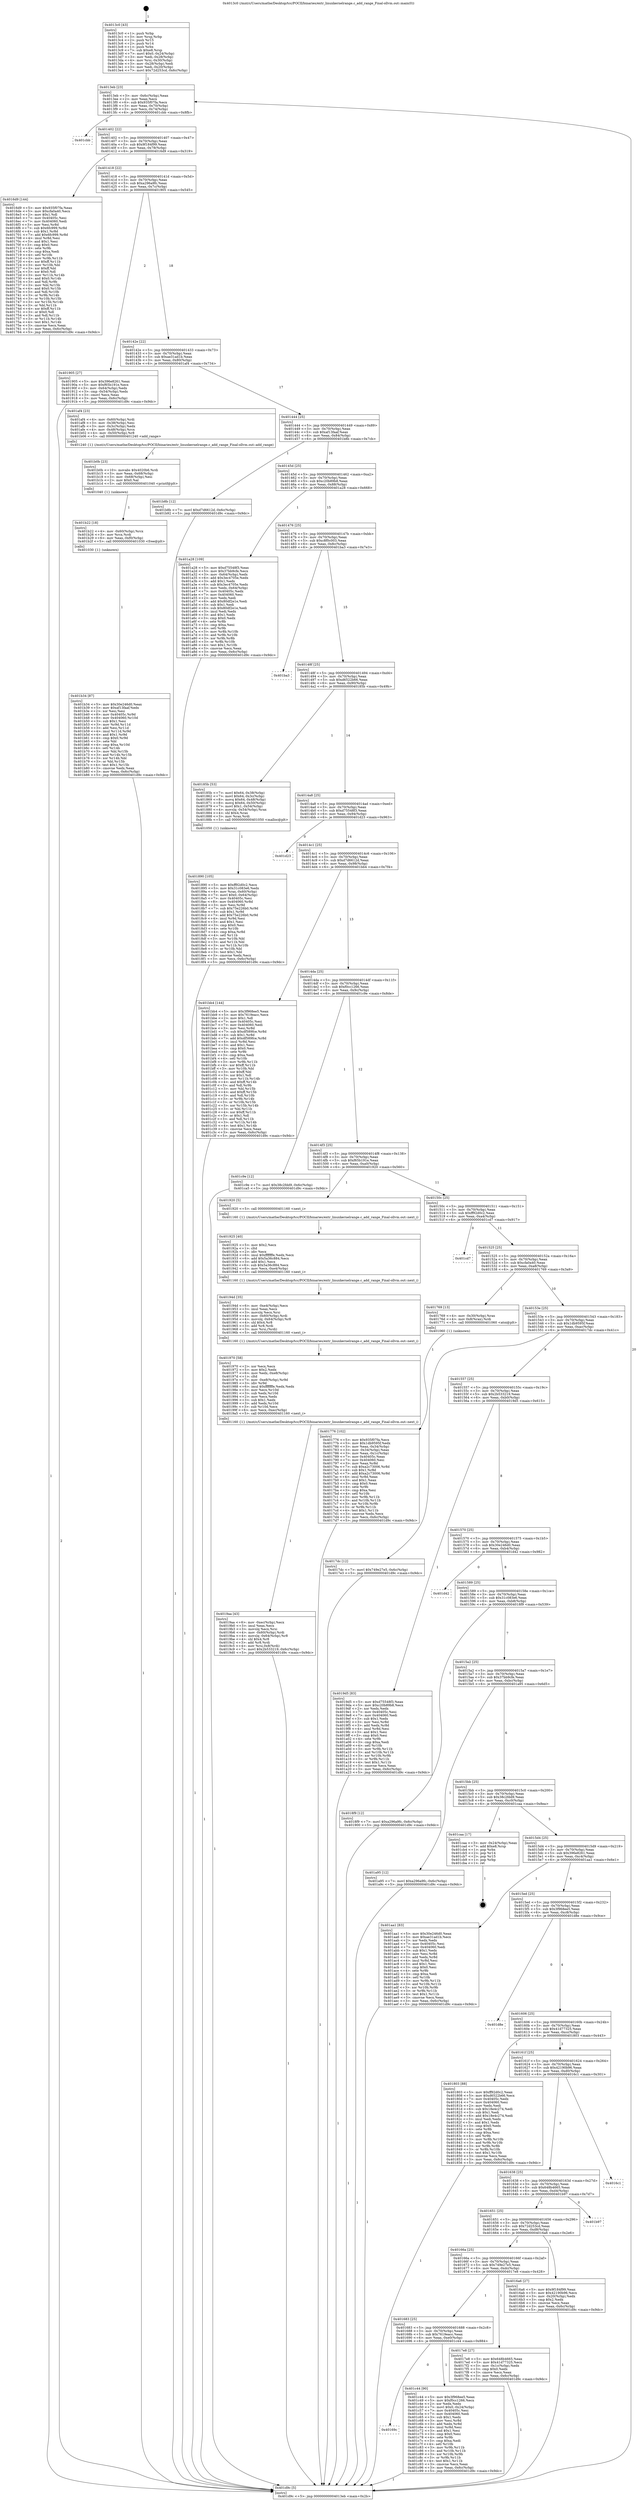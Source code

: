 digraph "0x4013c0" {
  label = "0x4013c0 (/mnt/c/Users/mathe/Desktop/tcc/POCII/binaries/extr_linuxkernelrange.c_add_range_Final-ollvm.out::main(0))"
  labelloc = "t"
  node[shape=record]

  Entry [label="",width=0.3,height=0.3,shape=circle,fillcolor=black,style=filled]
  "0x4013eb" [label="{
     0x4013eb [23]\l
     | [instrs]\l
     &nbsp;&nbsp;0x4013eb \<+3\>: mov -0x6c(%rbp),%eax\l
     &nbsp;&nbsp;0x4013ee \<+2\>: mov %eax,%ecx\l
     &nbsp;&nbsp;0x4013f0 \<+6\>: sub $0x935f07fa,%ecx\l
     &nbsp;&nbsp;0x4013f6 \<+3\>: mov %eax,-0x70(%rbp)\l
     &nbsp;&nbsp;0x4013f9 \<+3\>: mov %ecx,-0x74(%rbp)\l
     &nbsp;&nbsp;0x4013fc \<+6\>: je 0000000000401cbb \<main+0x8fb\>\l
  }"]
  "0x401cbb" [label="{
     0x401cbb\l
  }", style=dashed]
  "0x401402" [label="{
     0x401402 [22]\l
     | [instrs]\l
     &nbsp;&nbsp;0x401402 \<+5\>: jmp 0000000000401407 \<main+0x47\>\l
     &nbsp;&nbsp;0x401407 \<+3\>: mov -0x70(%rbp),%eax\l
     &nbsp;&nbsp;0x40140a \<+5\>: sub $0x9f184f99,%eax\l
     &nbsp;&nbsp;0x40140f \<+3\>: mov %eax,-0x78(%rbp)\l
     &nbsp;&nbsp;0x401412 \<+6\>: je 00000000004016d9 \<main+0x319\>\l
  }"]
  Exit [label="",width=0.3,height=0.3,shape=circle,fillcolor=black,style=filled,peripheries=2]
  "0x4016d9" [label="{
     0x4016d9 [144]\l
     | [instrs]\l
     &nbsp;&nbsp;0x4016d9 \<+5\>: mov $0x935f07fa,%eax\l
     &nbsp;&nbsp;0x4016de \<+5\>: mov $0xcfa0a40,%ecx\l
     &nbsp;&nbsp;0x4016e3 \<+2\>: mov $0x1,%dl\l
     &nbsp;&nbsp;0x4016e5 \<+7\>: mov 0x40405c,%esi\l
     &nbsp;&nbsp;0x4016ec \<+7\>: mov 0x404060,%edi\l
     &nbsp;&nbsp;0x4016f3 \<+3\>: mov %esi,%r8d\l
     &nbsp;&nbsp;0x4016f6 \<+7\>: sub $0x6fc999,%r8d\l
     &nbsp;&nbsp;0x4016fd \<+4\>: sub $0x1,%r8d\l
     &nbsp;&nbsp;0x401701 \<+7\>: add $0x6fc999,%r8d\l
     &nbsp;&nbsp;0x401708 \<+4\>: imul %r8d,%esi\l
     &nbsp;&nbsp;0x40170c \<+3\>: and $0x1,%esi\l
     &nbsp;&nbsp;0x40170f \<+3\>: cmp $0x0,%esi\l
     &nbsp;&nbsp;0x401712 \<+4\>: sete %r9b\l
     &nbsp;&nbsp;0x401716 \<+3\>: cmp $0xa,%edi\l
     &nbsp;&nbsp;0x401719 \<+4\>: setl %r10b\l
     &nbsp;&nbsp;0x40171d \<+3\>: mov %r9b,%r11b\l
     &nbsp;&nbsp;0x401720 \<+4\>: xor $0xff,%r11b\l
     &nbsp;&nbsp;0x401724 \<+3\>: mov %r10b,%bl\l
     &nbsp;&nbsp;0x401727 \<+3\>: xor $0xff,%bl\l
     &nbsp;&nbsp;0x40172a \<+3\>: xor $0x0,%dl\l
     &nbsp;&nbsp;0x40172d \<+3\>: mov %r11b,%r14b\l
     &nbsp;&nbsp;0x401730 \<+4\>: and $0x0,%r14b\l
     &nbsp;&nbsp;0x401734 \<+3\>: and %dl,%r9b\l
     &nbsp;&nbsp;0x401737 \<+3\>: mov %bl,%r15b\l
     &nbsp;&nbsp;0x40173a \<+4\>: and $0x0,%r15b\l
     &nbsp;&nbsp;0x40173e \<+3\>: and %dl,%r10b\l
     &nbsp;&nbsp;0x401741 \<+3\>: or %r9b,%r14b\l
     &nbsp;&nbsp;0x401744 \<+3\>: or %r10b,%r15b\l
     &nbsp;&nbsp;0x401747 \<+3\>: xor %r15b,%r14b\l
     &nbsp;&nbsp;0x40174a \<+3\>: or %bl,%r11b\l
     &nbsp;&nbsp;0x40174d \<+4\>: xor $0xff,%r11b\l
     &nbsp;&nbsp;0x401751 \<+3\>: or $0x0,%dl\l
     &nbsp;&nbsp;0x401754 \<+3\>: and %dl,%r11b\l
     &nbsp;&nbsp;0x401757 \<+3\>: or %r11b,%r14b\l
     &nbsp;&nbsp;0x40175a \<+4\>: test $0x1,%r14b\l
     &nbsp;&nbsp;0x40175e \<+3\>: cmovne %ecx,%eax\l
     &nbsp;&nbsp;0x401761 \<+3\>: mov %eax,-0x6c(%rbp)\l
     &nbsp;&nbsp;0x401764 \<+5\>: jmp 0000000000401d9c \<main+0x9dc\>\l
  }"]
  "0x401418" [label="{
     0x401418 [22]\l
     | [instrs]\l
     &nbsp;&nbsp;0x401418 \<+5\>: jmp 000000000040141d \<main+0x5d\>\l
     &nbsp;&nbsp;0x40141d \<+3\>: mov -0x70(%rbp),%eax\l
     &nbsp;&nbsp;0x401420 \<+5\>: sub $0xa296a9fc,%eax\l
     &nbsp;&nbsp;0x401425 \<+3\>: mov %eax,-0x7c(%rbp)\l
     &nbsp;&nbsp;0x401428 \<+6\>: je 0000000000401905 \<main+0x545\>\l
  }"]
  "0x40169c" [label="{
     0x40169c\l
  }", style=dashed]
  "0x401905" [label="{
     0x401905 [27]\l
     | [instrs]\l
     &nbsp;&nbsp;0x401905 \<+5\>: mov $0x396e8261,%eax\l
     &nbsp;&nbsp;0x40190a \<+5\>: mov $0xf65b191e,%ecx\l
     &nbsp;&nbsp;0x40190f \<+3\>: mov -0x64(%rbp),%edx\l
     &nbsp;&nbsp;0x401912 \<+3\>: cmp -0x54(%rbp),%edx\l
     &nbsp;&nbsp;0x401915 \<+3\>: cmovl %ecx,%eax\l
     &nbsp;&nbsp;0x401918 \<+3\>: mov %eax,-0x6c(%rbp)\l
     &nbsp;&nbsp;0x40191b \<+5\>: jmp 0000000000401d9c \<main+0x9dc\>\l
  }"]
  "0x40142e" [label="{
     0x40142e [22]\l
     | [instrs]\l
     &nbsp;&nbsp;0x40142e \<+5\>: jmp 0000000000401433 \<main+0x73\>\l
     &nbsp;&nbsp;0x401433 \<+3\>: mov -0x70(%rbp),%eax\l
     &nbsp;&nbsp;0x401436 \<+5\>: sub $0xae31ad1b,%eax\l
     &nbsp;&nbsp;0x40143b \<+3\>: mov %eax,-0x80(%rbp)\l
     &nbsp;&nbsp;0x40143e \<+6\>: je 0000000000401af4 \<main+0x734\>\l
  }"]
  "0x401c44" [label="{
     0x401c44 [90]\l
     | [instrs]\l
     &nbsp;&nbsp;0x401c44 \<+5\>: mov $0x3f968ee5,%eax\l
     &nbsp;&nbsp;0x401c49 \<+5\>: mov $0xf0cc1266,%ecx\l
     &nbsp;&nbsp;0x401c4e \<+2\>: xor %edx,%edx\l
     &nbsp;&nbsp;0x401c50 \<+7\>: movl $0x0,-0x24(%rbp)\l
     &nbsp;&nbsp;0x401c57 \<+7\>: mov 0x40405c,%esi\l
     &nbsp;&nbsp;0x401c5e \<+7\>: mov 0x404060,%edi\l
     &nbsp;&nbsp;0x401c65 \<+3\>: sub $0x1,%edx\l
     &nbsp;&nbsp;0x401c68 \<+3\>: mov %esi,%r8d\l
     &nbsp;&nbsp;0x401c6b \<+3\>: add %edx,%r8d\l
     &nbsp;&nbsp;0x401c6e \<+4\>: imul %r8d,%esi\l
     &nbsp;&nbsp;0x401c72 \<+3\>: and $0x1,%esi\l
     &nbsp;&nbsp;0x401c75 \<+3\>: cmp $0x0,%esi\l
     &nbsp;&nbsp;0x401c78 \<+4\>: sete %r9b\l
     &nbsp;&nbsp;0x401c7c \<+3\>: cmp $0xa,%edi\l
     &nbsp;&nbsp;0x401c7f \<+4\>: setl %r10b\l
     &nbsp;&nbsp;0x401c83 \<+3\>: mov %r9b,%r11b\l
     &nbsp;&nbsp;0x401c86 \<+3\>: and %r10b,%r11b\l
     &nbsp;&nbsp;0x401c89 \<+3\>: xor %r10b,%r9b\l
     &nbsp;&nbsp;0x401c8c \<+3\>: or %r9b,%r11b\l
     &nbsp;&nbsp;0x401c8f \<+4\>: test $0x1,%r11b\l
     &nbsp;&nbsp;0x401c93 \<+3\>: cmovne %ecx,%eax\l
     &nbsp;&nbsp;0x401c96 \<+3\>: mov %eax,-0x6c(%rbp)\l
     &nbsp;&nbsp;0x401c99 \<+5\>: jmp 0000000000401d9c \<main+0x9dc\>\l
  }"]
  "0x401af4" [label="{
     0x401af4 [23]\l
     | [instrs]\l
     &nbsp;&nbsp;0x401af4 \<+4\>: mov -0x60(%rbp),%rdi\l
     &nbsp;&nbsp;0x401af8 \<+3\>: mov -0x38(%rbp),%esi\l
     &nbsp;&nbsp;0x401afb \<+3\>: mov -0x3c(%rbp),%edx\l
     &nbsp;&nbsp;0x401afe \<+4\>: mov -0x48(%rbp),%rcx\l
     &nbsp;&nbsp;0x401b02 \<+4\>: mov -0x50(%rbp),%r8\l
     &nbsp;&nbsp;0x401b06 \<+5\>: call 0000000000401240 \<add_range\>\l
     | [calls]\l
     &nbsp;&nbsp;0x401240 \{1\} (/mnt/c/Users/mathe/Desktop/tcc/POCII/binaries/extr_linuxkernelrange.c_add_range_Final-ollvm.out::add_range)\l
  }"]
  "0x401444" [label="{
     0x401444 [25]\l
     | [instrs]\l
     &nbsp;&nbsp;0x401444 \<+5\>: jmp 0000000000401449 \<main+0x89\>\l
     &nbsp;&nbsp;0x401449 \<+3\>: mov -0x70(%rbp),%eax\l
     &nbsp;&nbsp;0x40144c \<+5\>: sub $0xaf13faaf,%eax\l
     &nbsp;&nbsp;0x401451 \<+6\>: mov %eax,-0x84(%rbp)\l
     &nbsp;&nbsp;0x401457 \<+6\>: je 0000000000401b8b \<main+0x7cb\>\l
  }"]
  "0x401b34" [label="{
     0x401b34 [87]\l
     | [instrs]\l
     &nbsp;&nbsp;0x401b34 \<+5\>: mov $0x30e246d0,%eax\l
     &nbsp;&nbsp;0x401b39 \<+5\>: mov $0xaf13faaf,%edx\l
     &nbsp;&nbsp;0x401b3e \<+2\>: xor %esi,%esi\l
     &nbsp;&nbsp;0x401b40 \<+8\>: mov 0x40405c,%r9d\l
     &nbsp;&nbsp;0x401b48 \<+8\>: mov 0x404060,%r10d\l
     &nbsp;&nbsp;0x401b50 \<+3\>: sub $0x1,%esi\l
     &nbsp;&nbsp;0x401b53 \<+3\>: mov %r9d,%r11d\l
     &nbsp;&nbsp;0x401b56 \<+3\>: add %esi,%r11d\l
     &nbsp;&nbsp;0x401b59 \<+4\>: imul %r11d,%r9d\l
     &nbsp;&nbsp;0x401b5d \<+4\>: and $0x1,%r9d\l
     &nbsp;&nbsp;0x401b61 \<+4\>: cmp $0x0,%r9d\l
     &nbsp;&nbsp;0x401b65 \<+3\>: sete %bl\l
     &nbsp;&nbsp;0x401b68 \<+4\>: cmp $0xa,%r10d\l
     &nbsp;&nbsp;0x401b6c \<+4\>: setl %r14b\l
     &nbsp;&nbsp;0x401b70 \<+3\>: mov %bl,%r15b\l
     &nbsp;&nbsp;0x401b73 \<+3\>: and %r14b,%r15b\l
     &nbsp;&nbsp;0x401b76 \<+3\>: xor %r14b,%bl\l
     &nbsp;&nbsp;0x401b79 \<+3\>: or %bl,%r15b\l
     &nbsp;&nbsp;0x401b7c \<+4\>: test $0x1,%r15b\l
     &nbsp;&nbsp;0x401b80 \<+3\>: cmovne %edx,%eax\l
     &nbsp;&nbsp;0x401b83 \<+3\>: mov %eax,-0x6c(%rbp)\l
     &nbsp;&nbsp;0x401b86 \<+5\>: jmp 0000000000401d9c \<main+0x9dc\>\l
  }"]
  "0x401b8b" [label="{
     0x401b8b [12]\l
     | [instrs]\l
     &nbsp;&nbsp;0x401b8b \<+7\>: movl $0xd7d6612d,-0x6c(%rbp)\l
     &nbsp;&nbsp;0x401b92 \<+5\>: jmp 0000000000401d9c \<main+0x9dc\>\l
  }"]
  "0x40145d" [label="{
     0x40145d [25]\l
     | [instrs]\l
     &nbsp;&nbsp;0x40145d \<+5\>: jmp 0000000000401462 \<main+0xa2\>\l
     &nbsp;&nbsp;0x401462 \<+3\>: mov -0x70(%rbp),%eax\l
     &nbsp;&nbsp;0x401465 \<+5\>: sub $0xc20b89b8,%eax\l
     &nbsp;&nbsp;0x40146a \<+6\>: mov %eax,-0x88(%rbp)\l
     &nbsp;&nbsp;0x401470 \<+6\>: je 0000000000401a28 \<main+0x668\>\l
  }"]
  "0x401b22" [label="{
     0x401b22 [18]\l
     | [instrs]\l
     &nbsp;&nbsp;0x401b22 \<+4\>: mov -0x60(%rbp),%rcx\l
     &nbsp;&nbsp;0x401b26 \<+3\>: mov %rcx,%rdi\l
     &nbsp;&nbsp;0x401b29 \<+6\>: mov %eax,-0xf0(%rbp)\l
     &nbsp;&nbsp;0x401b2f \<+5\>: call 0000000000401030 \<free@plt\>\l
     | [calls]\l
     &nbsp;&nbsp;0x401030 \{1\} (unknown)\l
  }"]
  "0x401a28" [label="{
     0x401a28 [109]\l
     | [instrs]\l
     &nbsp;&nbsp;0x401a28 \<+5\>: mov $0xd75548f3,%eax\l
     &nbsp;&nbsp;0x401a2d \<+5\>: mov $0x37bb9cfe,%ecx\l
     &nbsp;&nbsp;0x401a32 \<+3\>: mov -0x64(%rbp),%edx\l
     &nbsp;&nbsp;0x401a35 \<+6\>: add $0x3ec4705e,%edx\l
     &nbsp;&nbsp;0x401a3b \<+3\>: add $0x1,%edx\l
     &nbsp;&nbsp;0x401a3e \<+6\>: sub $0x3ec4705e,%edx\l
     &nbsp;&nbsp;0x401a44 \<+3\>: mov %edx,-0x64(%rbp)\l
     &nbsp;&nbsp;0x401a47 \<+7\>: mov 0x40405c,%edx\l
     &nbsp;&nbsp;0x401a4e \<+7\>: mov 0x404060,%esi\l
     &nbsp;&nbsp;0x401a55 \<+2\>: mov %edx,%edi\l
     &nbsp;&nbsp;0x401a57 \<+6\>: add $0x80df2e1e,%edi\l
     &nbsp;&nbsp;0x401a5d \<+3\>: sub $0x1,%edi\l
     &nbsp;&nbsp;0x401a60 \<+6\>: sub $0x80df2e1e,%edi\l
     &nbsp;&nbsp;0x401a66 \<+3\>: imul %edi,%edx\l
     &nbsp;&nbsp;0x401a69 \<+3\>: and $0x1,%edx\l
     &nbsp;&nbsp;0x401a6c \<+3\>: cmp $0x0,%edx\l
     &nbsp;&nbsp;0x401a6f \<+4\>: sete %r8b\l
     &nbsp;&nbsp;0x401a73 \<+3\>: cmp $0xa,%esi\l
     &nbsp;&nbsp;0x401a76 \<+4\>: setl %r9b\l
     &nbsp;&nbsp;0x401a7a \<+3\>: mov %r8b,%r10b\l
     &nbsp;&nbsp;0x401a7d \<+3\>: and %r9b,%r10b\l
     &nbsp;&nbsp;0x401a80 \<+3\>: xor %r9b,%r8b\l
     &nbsp;&nbsp;0x401a83 \<+3\>: or %r8b,%r10b\l
     &nbsp;&nbsp;0x401a86 \<+4\>: test $0x1,%r10b\l
     &nbsp;&nbsp;0x401a8a \<+3\>: cmovne %ecx,%eax\l
     &nbsp;&nbsp;0x401a8d \<+3\>: mov %eax,-0x6c(%rbp)\l
     &nbsp;&nbsp;0x401a90 \<+5\>: jmp 0000000000401d9c \<main+0x9dc\>\l
  }"]
  "0x401476" [label="{
     0x401476 [25]\l
     | [instrs]\l
     &nbsp;&nbsp;0x401476 \<+5\>: jmp 000000000040147b \<main+0xbb\>\l
     &nbsp;&nbsp;0x40147b \<+3\>: mov -0x70(%rbp),%eax\l
     &nbsp;&nbsp;0x40147e \<+5\>: sub $0xc8f0c003,%eax\l
     &nbsp;&nbsp;0x401483 \<+6\>: mov %eax,-0x8c(%rbp)\l
     &nbsp;&nbsp;0x401489 \<+6\>: je 0000000000401ba3 \<main+0x7e3\>\l
  }"]
  "0x401b0b" [label="{
     0x401b0b [23]\l
     | [instrs]\l
     &nbsp;&nbsp;0x401b0b \<+10\>: movabs $0x4020b6,%rdi\l
     &nbsp;&nbsp;0x401b15 \<+3\>: mov %eax,-0x68(%rbp)\l
     &nbsp;&nbsp;0x401b18 \<+3\>: mov -0x68(%rbp),%esi\l
     &nbsp;&nbsp;0x401b1b \<+2\>: mov $0x0,%al\l
     &nbsp;&nbsp;0x401b1d \<+5\>: call 0000000000401040 \<printf@plt\>\l
     | [calls]\l
     &nbsp;&nbsp;0x401040 \{1\} (unknown)\l
  }"]
  "0x401ba3" [label="{
     0x401ba3\l
  }", style=dashed]
  "0x40148f" [label="{
     0x40148f [25]\l
     | [instrs]\l
     &nbsp;&nbsp;0x40148f \<+5\>: jmp 0000000000401494 \<main+0xd4\>\l
     &nbsp;&nbsp;0x401494 \<+3\>: mov -0x70(%rbp),%eax\l
     &nbsp;&nbsp;0x401497 \<+5\>: sub $0xd6522b66,%eax\l
     &nbsp;&nbsp;0x40149c \<+6\>: mov %eax,-0x90(%rbp)\l
     &nbsp;&nbsp;0x4014a2 \<+6\>: je 000000000040185b \<main+0x49b\>\l
  }"]
  "0x4019aa" [label="{
     0x4019aa [43]\l
     | [instrs]\l
     &nbsp;&nbsp;0x4019aa \<+6\>: mov -0xec(%rbp),%ecx\l
     &nbsp;&nbsp;0x4019b0 \<+3\>: imul %eax,%ecx\l
     &nbsp;&nbsp;0x4019b3 \<+3\>: movslq %ecx,%rsi\l
     &nbsp;&nbsp;0x4019b6 \<+4\>: mov -0x60(%rbp),%rdi\l
     &nbsp;&nbsp;0x4019ba \<+4\>: movslq -0x64(%rbp),%r8\l
     &nbsp;&nbsp;0x4019be \<+4\>: shl $0x4,%r8\l
     &nbsp;&nbsp;0x4019c2 \<+3\>: add %r8,%rdi\l
     &nbsp;&nbsp;0x4019c5 \<+4\>: mov %rsi,0x8(%rdi)\l
     &nbsp;&nbsp;0x4019c9 \<+7\>: movl $0x2b533219,-0x6c(%rbp)\l
     &nbsp;&nbsp;0x4019d0 \<+5\>: jmp 0000000000401d9c \<main+0x9dc\>\l
  }"]
  "0x40185b" [label="{
     0x40185b [53]\l
     | [instrs]\l
     &nbsp;&nbsp;0x40185b \<+7\>: movl $0x64,-0x38(%rbp)\l
     &nbsp;&nbsp;0x401862 \<+7\>: movl $0x64,-0x3c(%rbp)\l
     &nbsp;&nbsp;0x401869 \<+8\>: movq $0x64,-0x48(%rbp)\l
     &nbsp;&nbsp;0x401871 \<+8\>: movq $0x64,-0x50(%rbp)\l
     &nbsp;&nbsp;0x401879 \<+7\>: movl $0x1,-0x54(%rbp)\l
     &nbsp;&nbsp;0x401880 \<+4\>: movslq -0x54(%rbp),%rax\l
     &nbsp;&nbsp;0x401884 \<+4\>: shl $0x4,%rax\l
     &nbsp;&nbsp;0x401888 \<+3\>: mov %rax,%rdi\l
     &nbsp;&nbsp;0x40188b \<+5\>: call 0000000000401050 \<malloc@plt\>\l
     | [calls]\l
     &nbsp;&nbsp;0x401050 \{1\} (unknown)\l
  }"]
  "0x4014a8" [label="{
     0x4014a8 [25]\l
     | [instrs]\l
     &nbsp;&nbsp;0x4014a8 \<+5\>: jmp 00000000004014ad \<main+0xed\>\l
     &nbsp;&nbsp;0x4014ad \<+3\>: mov -0x70(%rbp),%eax\l
     &nbsp;&nbsp;0x4014b0 \<+5\>: sub $0xd75548f3,%eax\l
     &nbsp;&nbsp;0x4014b5 \<+6\>: mov %eax,-0x94(%rbp)\l
     &nbsp;&nbsp;0x4014bb \<+6\>: je 0000000000401d23 \<main+0x963\>\l
  }"]
  "0x401970" [label="{
     0x401970 [58]\l
     | [instrs]\l
     &nbsp;&nbsp;0x401970 \<+2\>: xor %ecx,%ecx\l
     &nbsp;&nbsp;0x401972 \<+5\>: mov $0x2,%edx\l
     &nbsp;&nbsp;0x401977 \<+6\>: mov %edx,-0xe8(%rbp)\l
     &nbsp;&nbsp;0x40197d \<+1\>: cltd\l
     &nbsp;&nbsp;0x40197e \<+7\>: mov -0xe8(%rbp),%r9d\l
     &nbsp;&nbsp;0x401985 \<+3\>: idiv %r9d\l
     &nbsp;&nbsp;0x401988 \<+6\>: imul $0xfffffffe,%edx,%edx\l
     &nbsp;&nbsp;0x40198e \<+3\>: mov %ecx,%r10d\l
     &nbsp;&nbsp;0x401991 \<+3\>: sub %edx,%r10d\l
     &nbsp;&nbsp;0x401994 \<+2\>: mov %ecx,%edx\l
     &nbsp;&nbsp;0x401996 \<+3\>: sub $0x1,%edx\l
     &nbsp;&nbsp;0x401999 \<+3\>: add %edx,%r10d\l
     &nbsp;&nbsp;0x40199c \<+3\>: sub %r10d,%ecx\l
     &nbsp;&nbsp;0x40199f \<+6\>: mov %ecx,-0xec(%rbp)\l
     &nbsp;&nbsp;0x4019a5 \<+5\>: call 0000000000401160 \<next_i\>\l
     | [calls]\l
     &nbsp;&nbsp;0x401160 \{1\} (/mnt/c/Users/mathe/Desktop/tcc/POCII/binaries/extr_linuxkernelrange.c_add_range_Final-ollvm.out::next_i)\l
  }"]
  "0x401d23" [label="{
     0x401d23\l
  }", style=dashed]
  "0x4014c1" [label="{
     0x4014c1 [25]\l
     | [instrs]\l
     &nbsp;&nbsp;0x4014c1 \<+5\>: jmp 00000000004014c6 \<main+0x106\>\l
     &nbsp;&nbsp;0x4014c6 \<+3\>: mov -0x70(%rbp),%eax\l
     &nbsp;&nbsp;0x4014c9 \<+5\>: sub $0xd7d6612d,%eax\l
     &nbsp;&nbsp;0x4014ce \<+6\>: mov %eax,-0x98(%rbp)\l
     &nbsp;&nbsp;0x4014d4 \<+6\>: je 0000000000401bb4 \<main+0x7f4\>\l
  }"]
  "0x40194d" [label="{
     0x40194d [35]\l
     | [instrs]\l
     &nbsp;&nbsp;0x40194d \<+6\>: mov -0xe4(%rbp),%ecx\l
     &nbsp;&nbsp;0x401953 \<+3\>: imul %eax,%ecx\l
     &nbsp;&nbsp;0x401956 \<+3\>: movslq %ecx,%rsi\l
     &nbsp;&nbsp;0x401959 \<+4\>: mov -0x60(%rbp),%rdi\l
     &nbsp;&nbsp;0x40195d \<+4\>: movslq -0x64(%rbp),%r8\l
     &nbsp;&nbsp;0x401961 \<+4\>: shl $0x4,%r8\l
     &nbsp;&nbsp;0x401965 \<+3\>: add %r8,%rdi\l
     &nbsp;&nbsp;0x401968 \<+3\>: mov %rsi,(%rdi)\l
     &nbsp;&nbsp;0x40196b \<+5\>: call 0000000000401160 \<next_i\>\l
     | [calls]\l
     &nbsp;&nbsp;0x401160 \{1\} (/mnt/c/Users/mathe/Desktop/tcc/POCII/binaries/extr_linuxkernelrange.c_add_range_Final-ollvm.out::next_i)\l
  }"]
  "0x401bb4" [label="{
     0x401bb4 [144]\l
     | [instrs]\l
     &nbsp;&nbsp;0x401bb4 \<+5\>: mov $0x3f968ee5,%eax\l
     &nbsp;&nbsp;0x401bb9 \<+5\>: mov $0x7619eacc,%ecx\l
     &nbsp;&nbsp;0x401bbe \<+2\>: mov $0x1,%dl\l
     &nbsp;&nbsp;0x401bc0 \<+7\>: mov 0x40405c,%esi\l
     &nbsp;&nbsp;0x401bc7 \<+7\>: mov 0x404060,%edi\l
     &nbsp;&nbsp;0x401bce \<+3\>: mov %esi,%r8d\l
     &nbsp;&nbsp;0x401bd1 \<+7\>: sub $0xdf589fce,%r8d\l
     &nbsp;&nbsp;0x401bd8 \<+4\>: sub $0x1,%r8d\l
     &nbsp;&nbsp;0x401bdc \<+7\>: add $0xdf589fce,%r8d\l
     &nbsp;&nbsp;0x401be3 \<+4\>: imul %r8d,%esi\l
     &nbsp;&nbsp;0x401be7 \<+3\>: and $0x1,%esi\l
     &nbsp;&nbsp;0x401bea \<+3\>: cmp $0x0,%esi\l
     &nbsp;&nbsp;0x401bed \<+4\>: sete %r9b\l
     &nbsp;&nbsp;0x401bf1 \<+3\>: cmp $0xa,%edi\l
     &nbsp;&nbsp;0x401bf4 \<+4\>: setl %r10b\l
     &nbsp;&nbsp;0x401bf8 \<+3\>: mov %r9b,%r11b\l
     &nbsp;&nbsp;0x401bfb \<+4\>: xor $0xff,%r11b\l
     &nbsp;&nbsp;0x401bff \<+3\>: mov %r10b,%bl\l
     &nbsp;&nbsp;0x401c02 \<+3\>: xor $0xff,%bl\l
     &nbsp;&nbsp;0x401c05 \<+3\>: xor $0x1,%dl\l
     &nbsp;&nbsp;0x401c08 \<+3\>: mov %r11b,%r14b\l
     &nbsp;&nbsp;0x401c0b \<+4\>: and $0xff,%r14b\l
     &nbsp;&nbsp;0x401c0f \<+3\>: and %dl,%r9b\l
     &nbsp;&nbsp;0x401c12 \<+3\>: mov %bl,%r15b\l
     &nbsp;&nbsp;0x401c15 \<+4\>: and $0xff,%r15b\l
     &nbsp;&nbsp;0x401c19 \<+3\>: and %dl,%r10b\l
     &nbsp;&nbsp;0x401c1c \<+3\>: or %r9b,%r14b\l
     &nbsp;&nbsp;0x401c1f \<+3\>: or %r10b,%r15b\l
     &nbsp;&nbsp;0x401c22 \<+3\>: xor %r15b,%r14b\l
     &nbsp;&nbsp;0x401c25 \<+3\>: or %bl,%r11b\l
     &nbsp;&nbsp;0x401c28 \<+4\>: xor $0xff,%r11b\l
     &nbsp;&nbsp;0x401c2c \<+3\>: or $0x1,%dl\l
     &nbsp;&nbsp;0x401c2f \<+3\>: and %dl,%r11b\l
     &nbsp;&nbsp;0x401c32 \<+3\>: or %r11b,%r14b\l
     &nbsp;&nbsp;0x401c35 \<+4\>: test $0x1,%r14b\l
     &nbsp;&nbsp;0x401c39 \<+3\>: cmovne %ecx,%eax\l
     &nbsp;&nbsp;0x401c3c \<+3\>: mov %eax,-0x6c(%rbp)\l
     &nbsp;&nbsp;0x401c3f \<+5\>: jmp 0000000000401d9c \<main+0x9dc\>\l
  }"]
  "0x4014da" [label="{
     0x4014da [25]\l
     | [instrs]\l
     &nbsp;&nbsp;0x4014da \<+5\>: jmp 00000000004014df \<main+0x11f\>\l
     &nbsp;&nbsp;0x4014df \<+3\>: mov -0x70(%rbp),%eax\l
     &nbsp;&nbsp;0x4014e2 \<+5\>: sub $0xf0cc1266,%eax\l
     &nbsp;&nbsp;0x4014e7 \<+6\>: mov %eax,-0x9c(%rbp)\l
     &nbsp;&nbsp;0x4014ed \<+6\>: je 0000000000401c9e \<main+0x8de\>\l
  }"]
  "0x401925" [label="{
     0x401925 [40]\l
     | [instrs]\l
     &nbsp;&nbsp;0x401925 \<+5\>: mov $0x2,%ecx\l
     &nbsp;&nbsp;0x40192a \<+1\>: cltd\l
     &nbsp;&nbsp;0x40192b \<+2\>: idiv %ecx\l
     &nbsp;&nbsp;0x40192d \<+6\>: imul $0xfffffffe,%edx,%ecx\l
     &nbsp;&nbsp;0x401933 \<+6\>: add $0x5a36c884,%ecx\l
     &nbsp;&nbsp;0x401939 \<+3\>: add $0x1,%ecx\l
     &nbsp;&nbsp;0x40193c \<+6\>: sub $0x5a36c884,%ecx\l
     &nbsp;&nbsp;0x401942 \<+6\>: mov %ecx,-0xe4(%rbp)\l
     &nbsp;&nbsp;0x401948 \<+5\>: call 0000000000401160 \<next_i\>\l
     | [calls]\l
     &nbsp;&nbsp;0x401160 \{1\} (/mnt/c/Users/mathe/Desktop/tcc/POCII/binaries/extr_linuxkernelrange.c_add_range_Final-ollvm.out::next_i)\l
  }"]
  "0x401c9e" [label="{
     0x401c9e [12]\l
     | [instrs]\l
     &nbsp;&nbsp;0x401c9e \<+7\>: movl $0x38c2fdd9,-0x6c(%rbp)\l
     &nbsp;&nbsp;0x401ca5 \<+5\>: jmp 0000000000401d9c \<main+0x9dc\>\l
  }"]
  "0x4014f3" [label="{
     0x4014f3 [25]\l
     | [instrs]\l
     &nbsp;&nbsp;0x4014f3 \<+5\>: jmp 00000000004014f8 \<main+0x138\>\l
     &nbsp;&nbsp;0x4014f8 \<+3\>: mov -0x70(%rbp),%eax\l
     &nbsp;&nbsp;0x4014fb \<+5\>: sub $0xf65b191e,%eax\l
     &nbsp;&nbsp;0x401500 \<+6\>: mov %eax,-0xa0(%rbp)\l
     &nbsp;&nbsp;0x401506 \<+6\>: je 0000000000401920 \<main+0x560\>\l
  }"]
  "0x401890" [label="{
     0x401890 [105]\l
     | [instrs]\l
     &nbsp;&nbsp;0x401890 \<+5\>: mov $0xff92d0c2,%ecx\l
     &nbsp;&nbsp;0x401895 \<+5\>: mov $0x31c083e6,%edx\l
     &nbsp;&nbsp;0x40189a \<+4\>: mov %rax,-0x60(%rbp)\l
     &nbsp;&nbsp;0x40189e \<+7\>: movl $0x0,-0x64(%rbp)\l
     &nbsp;&nbsp;0x4018a5 \<+7\>: mov 0x40405c,%esi\l
     &nbsp;&nbsp;0x4018ac \<+8\>: mov 0x404060,%r8d\l
     &nbsp;&nbsp;0x4018b4 \<+3\>: mov %esi,%r9d\l
     &nbsp;&nbsp;0x4018b7 \<+7\>: sub $0x75e226b0,%r9d\l
     &nbsp;&nbsp;0x4018be \<+4\>: sub $0x1,%r9d\l
     &nbsp;&nbsp;0x4018c2 \<+7\>: add $0x75e226b0,%r9d\l
     &nbsp;&nbsp;0x4018c9 \<+4\>: imul %r9d,%esi\l
     &nbsp;&nbsp;0x4018cd \<+3\>: and $0x1,%esi\l
     &nbsp;&nbsp;0x4018d0 \<+3\>: cmp $0x0,%esi\l
     &nbsp;&nbsp;0x4018d3 \<+4\>: sete %r10b\l
     &nbsp;&nbsp;0x4018d7 \<+4\>: cmp $0xa,%r8d\l
     &nbsp;&nbsp;0x4018db \<+4\>: setl %r11b\l
     &nbsp;&nbsp;0x4018df \<+3\>: mov %r10b,%bl\l
     &nbsp;&nbsp;0x4018e2 \<+3\>: and %r11b,%bl\l
     &nbsp;&nbsp;0x4018e5 \<+3\>: xor %r11b,%r10b\l
     &nbsp;&nbsp;0x4018e8 \<+3\>: or %r10b,%bl\l
     &nbsp;&nbsp;0x4018eb \<+3\>: test $0x1,%bl\l
     &nbsp;&nbsp;0x4018ee \<+3\>: cmovne %edx,%ecx\l
     &nbsp;&nbsp;0x4018f1 \<+3\>: mov %ecx,-0x6c(%rbp)\l
     &nbsp;&nbsp;0x4018f4 \<+5\>: jmp 0000000000401d9c \<main+0x9dc\>\l
  }"]
  "0x401920" [label="{
     0x401920 [5]\l
     | [instrs]\l
     &nbsp;&nbsp;0x401920 \<+5\>: call 0000000000401160 \<next_i\>\l
     | [calls]\l
     &nbsp;&nbsp;0x401160 \{1\} (/mnt/c/Users/mathe/Desktop/tcc/POCII/binaries/extr_linuxkernelrange.c_add_range_Final-ollvm.out::next_i)\l
  }"]
  "0x40150c" [label="{
     0x40150c [25]\l
     | [instrs]\l
     &nbsp;&nbsp;0x40150c \<+5\>: jmp 0000000000401511 \<main+0x151\>\l
     &nbsp;&nbsp;0x401511 \<+3\>: mov -0x70(%rbp),%eax\l
     &nbsp;&nbsp;0x401514 \<+5\>: sub $0xff92d0c2,%eax\l
     &nbsp;&nbsp;0x401519 \<+6\>: mov %eax,-0xa4(%rbp)\l
     &nbsp;&nbsp;0x40151f \<+6\>: je 0000000000401cd7 \<main+0x917\>\l
  }"]
  "0x401683" [label="{
     0x401683 [25]\l
     | [instrs]\l
     &nbsp;&nbsp;0x401683 \<+5\>: jmp 0000000000401688 \<main+0x2c8\>\l
     &nbsp;&nbsp;0x401688 \<+3\>: mov -0x70(%rbp),%eax\l
     &nbsp;&nbsp;0x40168b \<+5\>: sub $0x7619eacc,%eax\l
     &nbsp;&nbsp;0x401690 \<+6\>: mov %eax,-0xe0(%rbp)\l
     &nbsp;&nbsp;0x401696 \<+6\>: je 0000000000401c44 \<main+0x884\>\l
  }"]
  "0x401cd7" [label="{
     0x401cd7\l
  }", style=dashed]
  "0x401525" [label="{
     0x401525 [25]\l
     | [instrs]\l
     &nbsp;&nbsp;0x401525 \<+5\>: jmp 000000000040152a \<main+0x16a\>\l
     &nbsp;&nbsp;0x40152a \<+3\>: mov -0x70(%rbp),%eax\l
     &nbsp;&nbsp;0x40152d \<+5\>: sub $0xcfa0a40,%eax\l
     &nbsp;&nbsp;0x401532 \<+6\>: mov %eax,-0xa8(%rbp)\l
     &nbsp;&nbsp;0x401538 \<+6\>: je 0000000000401769 \<main+0x3a9\>\l
  }"]
  "0x4017e8" [label="{
     0x4017e8 [27]\l
     | [instrs]\l
     &nbsp;&nbsp;0x4017e8 \<+5\>: mov $0x648b4665,%eax\l
     &nbsp;&nbsp;0x4017ed \<+5\>: mov $0x41d77325,%ecx\l
     &nbsp;&nbsp;0x4017f2 \<+3\>: mov -0x1c(%rbp),%edx\l
     &nbsp;&nbsp;0x4017f5 \<+3\>: cmp $0x0,%edx\l
     &nbsp;&nbsp;0x4017f8 \<+3\>: cmove %ecx,%eax\l
     &nbsp;&nbsp;0x4017fb \<+3\>: mov %eax,-0x6c(%rbp)\l
     &nbsp;&nbsp;0x4017fe \<+5\>: jmp 0000000000401d9c \<main+0x9dc\>\l
  }"]
  "0x401769" [label="{
     0x401769 [13]\l
     | [instrs]\l
     &nbsp;&nbsp;0x401769 \<+4\>: mov -0x30(%rbp),%rax\l
     &nbsp;&nbsp;0x40176d \<+4\>: mov 0x8(%rax),%rdi\l
     &nbsp;&nbsp;0x401771 \<+5\>: call 0000000000401060 \<atoi@plt\>\l
     | [calls]\l
     &nbsp;&nbsp;0x401060 \{1\} (unknown)\l
  }"]
  "0x40153e" [label="{
     0x40153e [25]\l
     | [instrs]\l
     &nbsp;&nbsp;0x40153e \<+5\>: jmp 0000000000401543 \<main+0x183\>\l
     &nbsp;&nbsp;0x401543 \<+3\>: mov -0x70(%rbp),%eax\l
     &nbsp;&nbsp;0x401546 \<+5\>: sub $0x1db9595f,%eax\l
     &nbsp;&nbsp;0x40154b \<+6\>: mov %eax,-0xac(%rbp)\l
     &nbsp;&nbsp;0x401551 \<+6\>: je 00000000004017dc \<main+0x41c\>\l
  }"]
  "0x401776" [label="{
     0x401776 [102]\l
     | [instrs]\l
     &nbsp;&nbsp;0x401776 \<+5\>: mov $0x935f07fa,%ecx\l
     &nbsp;&nbsp;0x40177b \<+5\>: mov $0x1db9595f,%edx\l
     &nbsp;&nbsp;0x401780 \<+3\>: mov %eax,-0x34(%rbp)\l
     &nbsp;&nbsp;0x401783 \<+3\>: mov -0x34(%rbp),%eax\l
     &nbsp;&nbsp;0x401786 \<+3\>: mov %eax,-0x1c(%rbp)\l
     &nbsp;&nbsp;0x401789 \<+7\>: mov 0x40405c,%eax\l
     &nbsp;&nbsp;0x401790 \<+7\>: mov 0x404060,%esi\l
     &nbsp;&nbsp;0x401797 \<+3\>: mov %eax,%r8d\l
     &nbsp;&nbsp;0x40179a \<+7\>: sub $0xa2c73006,%r8d\l
     &nbsp;&nbsp;0x4017a1 \<+4\>: sub $0x1,%r8d\l
     &nbsp;&nbsp;0x4017a5 \<+7\>: add $0xa2c73006,%r8d\l
     &nbsp;&nbsp;0x4017ac \<+4\>: imul %r8d,%eax\l
     &nbsp;&nbsp;0x4017b0 \<+3\>: and $0x1,%eax\l
     &nbsp;&nbsp;0x4017b3 \<+3\>: cmp $0x0,%eax\l
     &nbsp;&nbsp;0x4017b6 \<+4\>: sete %r9b\l
     &nbsp;&nbsp;0x4017ba \<+3\>: cmp $0xa,%esi\l
     &nbsp;&nbsp;0x4017bd \<+4\>: setl %r10b\l
     &nbsp;&nbsp;0x4017c1 \<+3\>: mov %r9b,%r11b\l
     &nbsp;&nbsp;0x4017c4 \<+3\>: and %r10b,%r11b\l
     &nbsp;&nbsp;0x4017c7 \<+3\>: xor %r10b,%r9b\l
     &nbsp;&nbsp;0x4017ca \<+3\>: or %r9b,%r11b\l
     &nbsp;&nbsp;0x4017cd \<+4\>: test $0x1,%r11b\l
     &nbsp;&nbsp;0x4017d1 \<+3\>: cmovne %edx,%ecx\l
     &nbsp;&nbsp;0x4017d4 \<+3\>: mov %ecx,-0x6c(%rbp)\l
     &nbsp;&nbsp;0x4017d7 \<+5\>: jmp 0000000000401d9c \<main+0x9dc\>\l
  }"]
  "0x4017dc" [label="{
     0x4017dc [12]\l
     | [instrs]\l
     &nbsp;&nbsp;0x4017dc \<+7\>: movl $0x749e27e5,-0x6c(%rbp)\l
     &nbsp;&nbsp;0x4017e3 \<+5\>: jmp 0000000000401d9c \<main+0x9dc\>\l
  }"]
  "0x401557" [label="{
     0x401557 [25]\l
     | [instrs]\l
     &nbsp;&nbsp;0x401557 \<+5\>: jmp 000000000040155c \<main+0x19c\>\l
     &nbsp;&nbsp;0x40155c \<+3\>: mov -0x70(%rbp),%eax\l
     &nbsp;&nbsp;0x40155f \<+5\>: sub $0x2b533219,%eax\l
     &nbsp;&nbsp;0x401564 \<+6\>: mov %eax,-0xb0(%rbp)\l
     &nbsp;&nbsp;0x40156a \<+6\>: je 00000000004019d5 \<main+0x615\>\l
  }"]
  "0x4013c0" [label="{
     0x4013c0 [43]\l
     | [instrs]\l
     &nbsp;&nbsp;0x4013c0 \<+1\>: push %rbp\l
     &nbsp;&nbsp;0x4013c1 \<+3\>: mov %rsp,%rbp\l
     &nbsp;&nbsp;0x4013c4 \<+2\>: push %r15\l
     &nbsp;&nbsp;0x4013c6 \<+2\>: push %r14\l
     &nbsp;&nbsp;0x4013c8 \<+1\>: push %rbx\l
     &nbsp;&nbsp;0x4013c9 \<+7\>: sub $0xe8,%rsp\l
     &nbsp;&nbsp;0x4013d0 \<+7\>: movl $0x0,-0x24(%rbp)\l
     &nbsp;&nbsp;0x4013d7 \<+3\>: mov %edi,-0x28(%rbp)\l
     &nbsp;&nbsp;0x4013da \<+4\>: mov %rsi,-0x30(%rbp)\l
     &nbsp;&nbsp;0x4013de \<+3\>: mov -0x28(%rbp),%edi\l
     &nbsp;&nbsp;0x4013e1 \<+3\>: mov %edi,-0x20(%rbp)\l
     &nbsp;&nbsp;0x4013e4 \<+7\>: movl $0x72d253cd,-0x6c(%rbp)\l
  }"]
  "0x4019d5" [label="{
     0x4019d5 [83]\l
     | [instrs]\l
     &nbsp;&nbsp;0x4019d5 \<+5\>: mov $0xd75548f3,%eax\l
     &nbsp;&nbsp;0x4019da \<+5\>: mov $0xc20b89b8,%ecx\l
     &nbsp;&nbsp;0x4019df \<+2\>: xor %edx,%edx\l
     &nbsp;&nbsp;0x4019e1 \<+7\>: mov 0x40405c,%esi\l
     &nbsp;&nbsp;0x4019e8 \<+7\>: mov 0x404060,%edi\l
     &nbsp;&nbsp;0x4019ef \<+3\>: sub $0x1,%edx\l
     &nbsp;&nbsp;0x4019f2 \<+3\>: mov %esi,%r8d\l
     &nbsp;&nbsp;0x4019f5 \<+3\>: add %edx,%r8d\l
     &nbsp;&nbsp;0x4019f8 \<+4\>: imul %r8d,%esi\l
     &nbsp;&nbsp;0x4019fc \<+3\>: and $0x1,%esi\l
     &nbsp;&nbsp;0x4019ff \<+3\>: cmp $0x0,%esi\l
     &nbsp;&nbsp;0x401a02 \<+4\>: sete %r9b\l
     &nbsp;&nbsp;0x401a06 \<+3\>: cmp $0xa,%edi\l
     &nbsp;&nbsp;0x401a09 \<+4\>: setl %r10b\l
     &nbsp;&nbsp;0x401a0d \<+3\>: mov %r9b,%r11b\l
     &nbsp;&nbsp;0x401a10 \<+3\>: and %r10b,%r11b\l
     &nbsp;&nbsp;0x401a13 \<+3\>: xor %r10b,%r9b\l
     &nbsp;&nbsp;0x401a16 \<+3\>: or %r9b,%r11b\l
     &nbsp;&nbsp;0x401a19 \<+4\>: test $0x1,%r11b\l
     &nbsp;&nbsp;0x401a1d \<+3\>: cmovne %ecx,%eax\l
     &nbsp;&nbsp;0x401a20 \<+3\>: mov %eax,-0x6c(%rbp)\l
     &nbsp;&nbsp;0x401a23 \<+5\>: jmp 0000000000401d9c \<main+0x9dc\>\l
  }"]
  "0x401570" [label="{
     0x401570 [25]\l
     | [instrs]\l
     &nbsp;&nbsp;0x401570 \<+5\>: jmp 0000000000401575 \<main+0x1b5\>\l
     &nbsp;&nbsp;0x401575 \<+3\>: mov -0x70(%rbp),%eax\l
     &nbsp;&nbsp;0x401578 \<+5\>: sub $0x30e246d0,%eax\l
     &nbsp;&nbsp;0x40157d \<+6\>: mov %eax,-0xb4(%rbp)\l
     &nbsp;&nbsp;0x401583 \<+6\>: je 0000000000401d42 \<main+0x982\>\l
  }"]
  "0x401d9c" [label="{
     0x401d9c [5]\l
     | [instrs]\l
     &nbsp;&nbsp;0x401d9c \<+5\>: jmp 00000000004013eb \<main+0x2b\>\l
  }"]
  "0x401d42" [label="{
     0x401d42\l
  }", style=dashed]
  "0x401589" [label="{
     0x401589 [25]\l
     | [instrs]\l
     &nbsp;&nbsp;0x401589 \<+5\>: jmp 000000000040158e \<main+0x1ce\>\l
     &nbsp;&nbsp;0x40158e \<+3\>: mov -0x70(%rbp),%eax\l
     &nbsp;&nbsp;0x401591 \<+5\>: sub $0x31c083e6,%eax\l
     &nbsp;&nbsp;0x401596 \<+6\>: mov %eax,-0xb8(%rbp)\l
     &nbsp;&nbsp;0x40159c \<+6\>: je 00000000004018f9 \<main+0x539\>\l
  }"]
  "0x40166a" [label="{
     0x40166a [25]\l
     | [instrs]\l
     &nbsp;&nbsp;0x40166a \<+5\>: jmp 000000000040166f \<main+0x2af\>\l
     &nbsp;&nbsp;0x40166f \<+3\>: mov -0x70(%rbp),%eax\l
     &nbsp;&nbsp;0x401672 \<+5\>: sub $0x749e27e5,%eax\l
     &nbsp;&nbsp;0x401677 \<+6\>: mov %eax,-0xdc(%rbp)\l
     &nbsp;&nbsp;0x40167d \<+6\>: je 00000000004017e8 \<main+0x428\>\l
  }"]
  "0x4018f9" [label="{
     0x4018f9 [12]\l
     | [instrs]\l
     &nbsp;&nbsp;0x4018f9 \<+7\>: movl $0xa296a9fc,-0x6c(%rbp)\l
     &nbsp;&nbsp;0x401900 \<+5\>: jmp 0000000000401d9c \<main+0x9dc\>\l
  }"]
  "0x4015a2" [label="{
     0x4015a2 [25]\l
     | [instrs]\l
     &nbsp;&nbsp;0x4015a2 \<+5\>: jmp 00000000004015a7 \<main+0x1e7\>\l
     &nbsp;&nbsp;0x4015a7 \<+3\>: mov -0x70(%rbp),%eax\l
     &nbsp;&nbsp;0x4015aa \<+5\>: sub $0x37bb9cfe,%eax\l
     &nbsp;&nbsp;0x4015af \<+6\>: mov %eax,-0xbc(%rbp)\l
     &nbsp;&nbsp;0x4015b5 \<+6\>: je 0000000000401a95 \<main+0x6d5\>\l
  }"]
  "0x4016a6" [label="{
     0x4016a6 [27]\l
     | [instrs]\l
     &nbsp;&nbsp;0x4016a6 \<+5\>: mov $0x9f184f99,%eax\l
     &nbsp;&nbsp;0x4016ab \<+5\>: mov $0x42190b96,%ecx\l
     &nbsp;&nbsp;0x4016b0 \<+3\>: mov -0x20(%rbp),%edx\l
     &nbsp;&nbsp;0x4016b3 \<+3\>: cmp $0x2,%edx\l
     &nbsp;&nbsp;0x4016b6 \<+3\>: cmovne %ecx,%eax\l
     &nbsp;&nbsp;0x4016b9 \<+3\>: mov %eax,-0x6c(%rbp)\l
     &nbsp;&nbsp;0x4016bc \<+5\>: jmp 0000000000401d9c \<main+0x9dc\>\l
  }"]
  "0x401a95" [label="{
     0x401a95 [12]\l
     | [instrs]\l
     &nbsp;&nbsp;0x401a95 \<+7\>: movl $0xa296a9fc,-0x6c(%rbp)\l
     &nbsp;&nbsp;0x401a9c \<+5\>: jmp 0000000000401d9c \<main+0x9dc\>\l
  }"]
  "0x4015bb" [label="{
     0x4015bb [25]\l
     | [instrs]\l
     &nbsp;&nbsp;0x4015bb \<+5\>: jmp 00000000004015c0 \<main+0x200\>\l
     &nbsp;&nbsp;0x4015c0 \<+3\>: mov -0x70(%rbp),%eax\l
     &nbsp;&nbsp;0x4015c3 \<+5\>: sub $0x38c2fdd9,%eax\l
     &nbsp;&nbsp;0x4015c8 \<+6\>: mov %eax,-0xc0(%rbp)\l
     &nbsp;&nbsp;0x4015ce \<+6\>: je 0000000000401caa \<main+0x8ea\>\l
  }"]
  "0x401651" [label="{
     0x401651 [25]\l
     | [instrs]\l
     &nbsp;&nbsp;0x401651 \<+5\>: jmp 0000000000401656 \<main+0x296\>\l
     &nbsp;&nbsp;0x401656 \<+3\>: mov -0x70(%rbp),%eax\l
     &nbsp;&nbsp;0x401659 \<+5\>: sub $0x72d253cd,%eax\l
     &nbsp;&nbsp;0x40165e \<+6\>: mov %eax,-0xd8(%rbp)\l
     &nbsp;&nbsp;0x401664 \<+6\>: je 00000000004016a6 \<main+0x2e6\>\l
  }"]
  "0x401caa" [label="{
     0x401caa [17]\l
     | [instrs]\l
     &nbsp;&nbsp;0x401caa \<+3\>: mov -0x24(%rbp),%eax\l
     &nbsp;&nbsp;0x401cad \<+7\>: add $0xe8,%rsp\l
     &nbsp;&nbsp;0x401cb4 \<+1\>: pop %rbx\l
     &nbsp;&nbsp;0x401cb5 \<+2\>: pop %r14\l
     &nbsp;&nbsp;0x401cb7 \<+2\>: pop %r15\l
     &nbsp;&nbsp;0x401cb9 \<+1\>: pop %rbp\l
     &nbsp;&nbsp;0x401cba \<+1\>: ret\l
  }"]
  "0x4015d4" [label="{
     0x4015d4 [25]\l
     | [instrs]\l
     &nbsp;&nbsp;0x4015d4 \<+5\>: jmp 00000000004015d9 \<main+0x219\>\l
     &nbsp;&nbsp;0x4015d9 \<+3\>: mov -0x70(%rbp),%eax\l
     &nbsp;&nbsp;0x4015dc \<+5\>: sub $0x396e8261,%eax\l
     &nbsp;&nbsp;0x4015e1 \<+6\>: mov %eax,-0xc4(%rbp)\l
     &nbsp;&nbsp;0x4015e7 \<+6\>: je 0000000000401aa1 \<main+0x6e1\>\l
  }"]
  "0x401b97" [label="{
     0x401b97\l
  }", style=dashed]
  "0x401aa1" [label="{
     0x401aa1 [83]\l
     | [instrs]\l
     &nbsp;&nbsp;0x401aa1 \<+5\>: mov $0x30e246d0,%eax\l
     &nbsp;&nbsp;0x401aa6 \<+5\>: mov $0xae31ad1b,%ecx\l
     &nbsp;&nbsp;0x401aab \<+2\>: xor %edx,%edx\l
     &nbsp;&nbsp;0x401aad \<+7\>: mov 0x40405c,%esi\l
     &nbsp;&nbsp;0x401ab4 \<+7\>: mov 0x404060,%edi\l
     &nbsp;&nbsp;0x401abb \<+3\>: sub $0x1,%edx\l
     &nbsp;&nbsp;0x401abe \<+3\>: mov %esi,%r8d\l
     &nbsp;&nbsp;0x401ac1 \<+3\>: add %edx,%r8d\l
     &nbsp;&nbsp;0x401ac4 \<+4\>: imul %r8d,%esi\l
     &nbsp;&nbsp;0x401ac8 \<+3\>: and $0x1,%esi\l
     &nbsp;&nbsp;0x401acb \<+3\>: cmp $0x0,%esi\l
     &nbsp;&nbsp;0x401ace \<+4\>: sete %r9b\l
     &nbsp;&nbsp;0x401ad2 \<+3\>: cmp $0xa,%edi\l
     &nbsp;&nbsp;0x401ad5 \<+4\>: setl %r10b\l
     &nbsp;&nbsp;0x401ad9 \<+3\>: mov %r9b,%r11b\l
     &nbsp;&nbsp;0x401adc \<+3\>: and %r10b,%r11b\l
     &nbsp;&nbsp;0x401adf \<+3\>: xor %r10b,%r9b\l
     &nbsp;&nbsp;0x401ae2 \<+3\>: or %r9b,%r11b\l
     &nbsp;&nbsp;0x401ae5 \<+4\>: test $0x1,%r11b\l
     &nbsp;&nbsp;0x401ae9 \<+3\>: cmovne %ecx,%eax\l
     &nbsp;&nbsp;0x401aec \<+3\>: mov %eax,-0x6c(%rbp)\l
     &nbsp;&nbsp;0x401aef \<+5\>: jmp 0000000000401d9c \<main+0x9dc\>\l
  }"]
  "0x4015ed" [label="{
     0x4015ed [25]\l
     | [instrs]\l
     &nbsp;&nbsp;0x4015ed \<+5\>: jmp 00000000004015f2 \<main+0x232\>\l
     &nbsp;&nbsp;0x4015f2 \<+3\>: mov -0x70(%rbp),%eax\l
     &nbsp;&nbsp;0x4015f5 \<+5\>: sub $0x3f968ee5,%eax\l
     &nbsp;&nbsp;0x4015fa \<+6\>: mov %eax,-0xc8(%rbp)\l
     &nbsp;&nbsp;0x401600 \<+6\>: je 0000000000401d8e \<main+0x9ce\>\l
  }"]
  "0x401638" [label="{
     0x401638 [25]\l
     | [instrs]\l
     &nbsp;&nbsp;0x401638 \<+5\>: jmp 000000000040163d \<main+0x27d\>\l
     &nbsp;&nbsp;0x40163d \<+3\>: mov -0x70(%rbp),%eax\l
     &nbsp;&nbsp;0x401640 \<+5\>: sub $0x648b4665,%eax\l
     &nbsp;&nbsp;0x401645 \<+6\>: mov %eax,-0xd4(%rbp)\l
     &nbsp;&nbsp;0x40164b \<+6\>: je 0000000000401b97 \<main+0x7d7\>\l
  }"]
  "0x401d8e" [label="{
     0x401d8e\l
  }", style=dashed]
  "0x401606" [label="{
     0x401606 [25]\l
     | [instrs]\l
     &nbsp;&nbsp;0x401606 \<+5\>: jmp 000000000040160b \<main+0x24b\>\l
     &nbsp;&nbsp;0x40160b \<+3\>: mov -0x70(%rbp),%eax\l
     &nbsp;&nbsp;0x40160e \<+5\>: sub $0x41d77325,%eax\l
     &nbsp;&nbsp;0x401613 \<+6\>: mov %eax,-0xcc(%rbp)\l
     &nbsp;&nbsp;0x401619 \<+6\>: je 0000000000401803 \<main+0x443\>\l
  }"]
  "0x4016c1" [label="{
     0x4016c1\l
  }", style=dashed]
  "0x401803" [label="{
     0x401803 [88]\l
     | [instrs]\l
     &nbsp;&nbsp;0x401803 \<+5\>: mov $0xff92d0c2,%eax\l
     &nbsp;&nbsp;0x401808 \<+5\>: mov $0xd6522b66,%ecx\l
     &nbsp;&nbsp;0x40180d \<+7\>: mov 0x40405c,%edx\l
     &nbsp;&nbsp;0x401814 \<+7\>: mov 0x404060,%esi\l
     &nbsp;&nbsp;0x40181b \<+2\>: mov %edx,%edi\l
     &nbsp;&nbsp;0x40181d \<+6\>: sub $0x18e4c274,%edi\l
     &nbsp;&nbsp;0x401823 \<+3\>: sub $0x1,%edi\l
     &nbsp;&nbsp;0x401826 \<+6\>: add $0x18e4c274,%edi\l
     &nbsp;&nbsp;0x40182c \<+3\>: imul %edi,%edx\l
     &nbsp;&nbsp;0x40182f \<+3\>: and $0x1,%edx\l
     &nbsp;&nbsp;0x401832 \<+3\>: cmp $0x0,%edx\l
     &nbsp;&nbsp;0x401835 \<+4\>: sete %r8b\l
     &nbsp;&nbsp;0x401839 \<+3\>: cmp $0xa,%esi\l
     &nbsp;&nbsp;0x40183c \<+4\>: setl %r9b\l
     &nbsp;&nbsp;0x401840 \<+3\>: mov %r8b,%r10b\l
     &nbsp;&nbsp;0x401843 \<+3\>: and %r9b,%r10b\l
     &nbsp;&nbsp;0x401846 \<+3\>: xor %r9b,%r8b\l
     &nbsp;&nbsp;0x401849 \<+3\>: or %r8b,%r10b\l
     &nbsp;&nbsp;0x40184c \<+4\>: test $0x1,%r10b\l
     &nbsp;&nbsp;0x401850 \<+3\>: cmovne %ecx,%eax\l
     &nbsp;&nbsp;0x401853 \<+3\>: mov %eax,-0x6c(%rbp)\l
     &nbsp;&nbsp;0x401856 \<+5\>: jmp 0000000000401d9c \<main+0x9dc\>\l
  }"]
  "0x40161f" [label="{
     0x40161f [25]\l
     | [instrs]\l
     &nbsp;&nbsp;0x40161f \<+5\>: jmp 0000000000401624 \<main+0x264\>\l
     &nbsp;&nbsp;0x401624 \<+3\>: mov -0x70(%rbp),%eax\l
     &nbsp;&nbsp;0x401627 \<+5\>: sub $0x42190b96,%eax\l
     &nbsp;&nbsp;0x40162c \<+6\>: mov %eax,-0xd0(%rbp)\l
     &nbsp;&nbsp;0x401632 \<+6\>: je 00000000004016c1 \<main+0x301\>\l
  }"]
  Entry -> "0x4013c0" [label=" 1"]
  "0x4013eb" -> "0x401cbb" [label=" 0"]
  "0x4013eb" -> "0x401402" [label=" 21"]
  "0x401caa" -> Exit [label=" 1"]
  "0x401402" -> "0x4016d9" [label=" 1"]
  "0x401402" -> "0x401418" [label=" 20"]
  "0x401c9e" -> "0x401d9c" [label=" 1"]
  "0x401418" -> "0x401905" [label=" 2"]
  "0x401418" -> "0x40142e" [label=" 18"]
  "0x401c44" -> "0x401d9c" [label=" 1"]
  "0x40142e" -> "0x401af4" [label=" 1"]
  "0x40142e" -> "0x401444" [label=" 17"]
  "0x401683" -> "0x40169c" [label=" 0"]
  "0x401444" -> "0x401b8b" [label=" 1"]
  "0x401444" -> "0x40145d" [label=" 16"]
  "0x401683" -> "0x401c44" [label=" 1"]
  "0x40145d" -> "0x401a28" [label=" 1"]
  "0x40145d" -> "0x401476" [label=" 15"]
  "0x401bb4" -> "0x401d9c" [label=" 1"]
  "0x401476" -> "0x401ba3" [label=" 0"]
  "0x401476" -> "0x40148f" [label=" 15"]
  "0x401b8b" -> "0x401d9c" [label=" 1"]
  "0x40148f" -> "0x40185b" [label=" 1"]
  "0x40148f" -> "0x4014a8" [label=" 14"]
  "0x401b34" -> "0x401d9c" [label=" 1"]
  "0x4014a8" -> "0x401d23" [label=" 0"]
  "0x4014a8" -> "0x4014c1" [label=" 14"]
  "0x401b22" -> "0x401b34" [label=" 1"]
  "0x4014c1" -> "0x401bb4" [label=" 1"]
  "0x4014c1" -> "0x4014da" [label=" 13"]
  "0x401b0b" -> "0x401b22" [label=" 1"]
  "0x4014da" -> "0x401c9e" [label=" 1"]
  "0x4014da" -> "0x4014f3" [label=" 12"]
  "0x401af4" -> "0x401b0b" [label=" 1"]
  "0x4014f3" -> "0x401920" [label=" 1"]
  "0x4014f3" -> "0x40150c" [label=" 11"]
  "0x401aa1" -> "0x401d9c" [label=" 1"]
  "0x40150c" -> "0x401cd7" [label=" 0"]
  "0x40150c" -> "0x401525" [label=" 11"]
  "0x401a95" -> "0x401d9c" [label=" 1"]
  "0x401525" -> "0x401769" [label=" 1"]
  "0x401525" -> "0x40153e" [label=" 10"]
  "0x401a28" -> "0x401d9c" [label=" 1"]
  "0x40153e" -> "0x4017dc" [label=" 1"]
  "0x40153e" -> "0x401557" [label=" 9"]
  "0x4019aa" -> "0x401d9c" [label=" 1"]
  "0x401557" -> "0x4019d5" [label=" 1"]
  "0x401557" -> "0x401570" [label=" 8"]
  "0x401970" -> "0x4019aa" [label=" 1"]
  "0x401570" -> "0x401d42" [label=" 0"]
  "0x401570" -> "0x401589" [label=" 8"]
  "0x40194d" -> "0x401970" [label=" 1"]
  "0x401589" -> "0x4018f9" [label=" 1"]
  "0x401589" -> "0x4015a2" [label=" 7"]
  "0x401925" -> "0x40194d" [label=" 1"]
  "0x4015a2" -> "0x401a95" [label=" 1"]
  "0x4015a2" -> "0x4015bb" [label=" 6"]
  "0x401920" -> "0x401925" [label=" 1"]
  "0x4015bb" -> "0x401caa" [label=" 1"]
  "0x4015bb" -> "0x4015d4" [label=" 5"]
  "0x4018f9" -> "0x401d9c" [label=" 1"]
  "0x4015d4" -> "0x401aa1" [label=" 1"]
  "0x4015d4" -> "0x4015ed" [label=" 4"]
  "0x401890" -> "0x401d9c" [label=" 1"]
  "0x4015ed" -> "0x401d8e" [label=" 0"]
  "0x4015ed" -> "0x401606" [label=" 4"]
  "0x401803" -> "0x401d9c" [label=" 1"]
  "0x401606" -> "0x401803" [label=" 1"]
  "0x401606" -> "0x40161f" [label=" 3"]
  "0x4017e8" -> "0x401d9c" [label=" 1"]
  "0x40161f" -> "0x4016c1" [label=" 0"]
  "0x40161f" -> "0x401638" [label=" 3"]
  "0x40185b" -> "0x401890" [label=" 1"]
  "0x401638" -> "0x401b97" [label=" 0"]
  "0x401638" -> "0x401651" [label=" 3"]
  "0x401905" -> "0x401d9c" [label=" 2"]
  "0x401651" -> "0x4016a6" [label=" 1"]
  "0x401651" -> "0x40166a" [label=" 2"]
  "0x4016a6" -> "0x401d9c" [label=" 1"]
  "0x4013c0" -> "0x4013eb" [label=" 1"]
  "0x401d9c" -> "0x4013eb" [label=" 20"]
  "0x4016d9" -> "0x401d9c" [label=" 1"]
  "0x401769" -> "0x401776" [label=" 1"]
  "0x401776" -> "0x401d9c" [label=" 1"]
  "0x4017dc" -> "0x401d9c" [label=" 1"]
  "0x4019d5" -> "0x401d9c" [label=" 1"]
  "0x40166a" -> "0x4017e8" [label=" 1"]
  "0x40166a" -> "0x401683" [label=" 1"]
}
